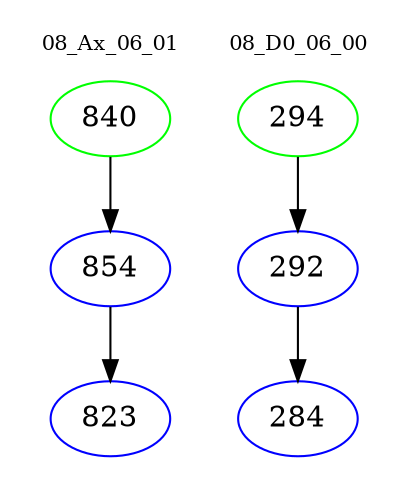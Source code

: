 digraph{
subgraph cluster_0 {
color = white
label = "08_Ax_06_01";
fontsize=10;
T0_840 [label="840", color="green"]
T0_840 -> T0_854 [color="black"]
T0_854 [label="854", color="blue"]
T0_854 -> T0_823 [color="black"]
T0_823 [label="823", color="blue"]
}
subgraph cluster_1 {
color = white
label = "08_D0_06_00";
fontsize=10;
T1_294 [label="294", color="green"]
T1_294 -> T1_292 [color="black"]
T1_292 [label="292", color="blue"]
T1_292 -> T1_284 [color="black"]
T1_284 [label="284", color="blue"]
}
}
